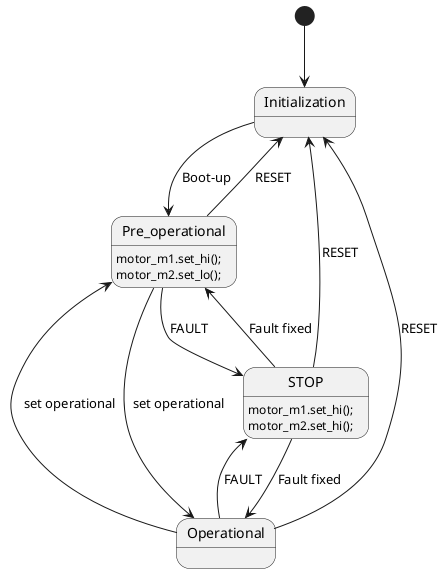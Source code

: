 @startuml Part_1 
[*] --> Initialization
Initialization --> Pre_operational : Boot-up
Pre_operational --> Initialization : RESET
Operational --> Initialization : RESET
Pre_operational --> Operational : set operational
Operational --> Pre_operational : set operational
Operational --> STOP : FAULT
STOP --> Operational: Fault fixed
Pre_operational --> STOP : FAULT
STOP --> Pre_operational : Fault fixed
STOP --> Initialization : RESET
Pre_operational: motor_m1.set_hi();
Pre_operational: motor_m2.set_lo();
STOP: motor_m1.set_hi();
STOP: motor_m2.set_hi();
@enduml